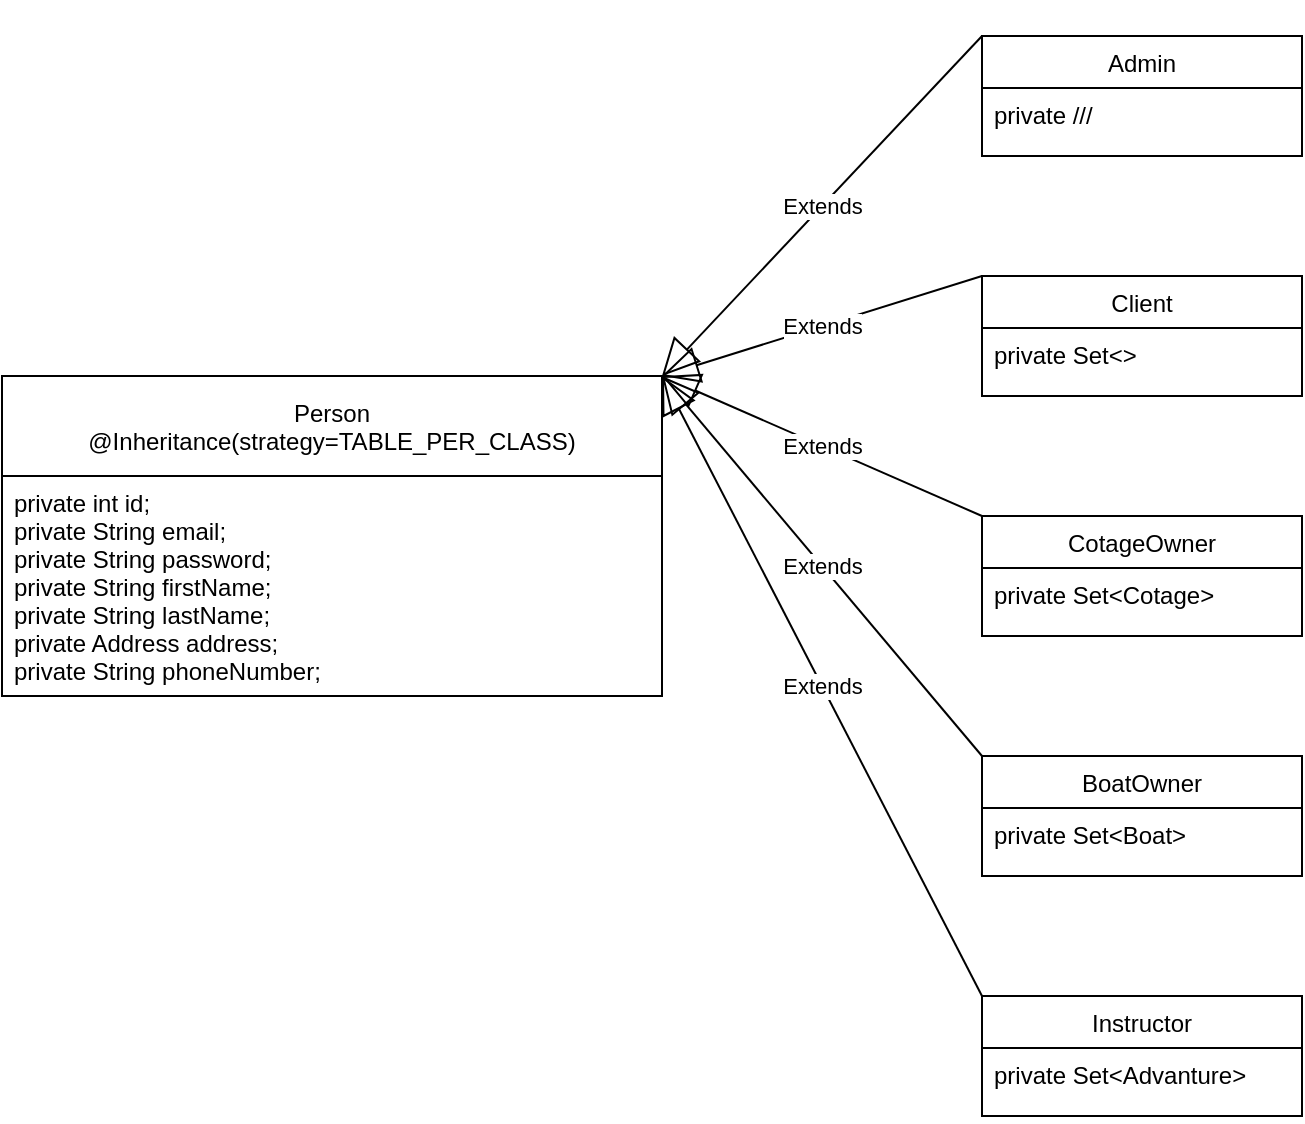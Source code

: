 <mxfile version="15.9.6" type="device"><diagram id="C5RBs43oDa-KdzZeNtuy" name="Page-1"><mxGraphModel dx="2012" dy="635" grid="1" gridSize="10" guides="1" tooltips="1" connect="1" arrows="1" fold="1" page="1" pageScale="1" pageWidth="827" pageHeight="1169" math="0" shadow="0"><root><mxCell id="WIyWlLk6GJQsqaUBKTNV-0"/><mxCell id="WIyWlLk6GJQsqaUBKTNV-1" parent="WIyWlLk6GJQsqaUBKTNV-0"/><mxCell id="pAqGVXhCf1VrrqXNUXRQ-24" value="Person&#10;@Inheritance(strategy=TABLE_PER_CLASS)" style="swimlane;fontStyle=0;childLayout=stackLayout;horizontal=1;startSize=50;fillColor=none;horizontalStack=0;resizeParent=1;resizeParentMax=0;resizeLast=0;collapsible=1;marginBottom=0;" parent="WIyWlLk6GJQsqaUBKTNV-1" vertex="1"><mxGeometry x="-90" y="210" width="330" height="160" as="geometry"/></mxCell><mxCell id="pAqGVXhCf1VrrqXNUXRQ-26" value="private int id;&#10;&#9;private String email;&#10;&#9;private String password;&#10;&#9;private String firstName;&#10;&#9;private String lastName;&#10;&#9;private Address address;&#10;&#9;private String phoneNumber;" style="text;strokeColor=none;fillColor=none;align=left;verticalAlign=top;spacingLeft=4;spacingRight=4;overflow=hidden;rotatable=0;points=[[0,0.5],[1,0.5]];portConstraint=eastwest;" parent="pAqGVXhCf1VrrqXNUXRQ-24" vertex="1"><mxGeometry y="50" width="330" height="110" as="geometry"/></mxCell><mxCell id="pAqGVXhCf1VrrqXNUXRQ-29" value="Admin" style="swimlane;fontStyle=0;childLayout=stackLayout;horizontal=1;startSize=26;fillColor=none;horizontalStack=0;resizeParent=1;resizeParentMax=0;resizeLast=0;collapsible=1;marginBottom=0;" parent="WIyWlLk6GJQsqaUBKTNV-1" vertex="1"><mxGeometry x="400" y="40" width="160" height="60" as="geometry"/></mxCell><mxCell id="pAqGVXhCf1VrrqXNUXRQ-30" value="private ///&#10;" style="text;strokeColor=none;fillColor=none;align=left;verticalAlign=top;spacingLeft=4;spacingRight=4;overflow=hidden;rotatable=0;points=[[0,0.5],[1,0.5]];portConstraint=eastwest;" parent="pAqGVXhCf1VrrqXNUXRQ-29" vertex="1"><mxGeometry y="26" width="160" height="34" as="geometry"/></mxCell><mxCell id="pAqGVXhCf1VrrqXNUXRQ-33" value="Extends" style="endArrow=block;endSize=16;endFill=0;html=1;rounded=0;exitX=0;exitY=0;exitDx=0;exitDy=0;entryX=1;entryY=0;entryDx=0;entryDy=0;" parent="WIyWlLk6GJQsqaUBKTNV-1" source="pAqGVXhCf1VrrqXNUXRQ-29" target="pAqGVXhCf1VrrqXNUXRQ-24" edge="1"><mxGeometry width="160" relative="1" as="geometry"><mxPoint x="370" y="50" as="sourcePoint"/><mxPoint x="270" y="180" as="targetPoint"/></mxGeometry></mxCell><mxCell id="pAqGVXhCf1VrrqXNUXRQ-34" value="Client" style="swimlane;fontStyle=0;childLayout=stackLayout;horizontal=1;startSize=26;fillColor=none;horizontalStack=0;resizeParent=1;resizeParentMax=0;resizeLast=0;collapsible=1;marginBottom=0;" parent="WIyWlLk6GJQsqaUBKTNV-1" vertex="1"><mxGeometry x="400" y="160" width="160" height="60" as="geometry"/></mxCell><mxCell id="pAqGVXhCf1VrrqXNUXRQ-35" value="private Set&lt;&gt;" style="text;strokeColor=none;fillColor=none;align=left;verticalAlign=top;spacingLeft=4;spacingRight=4;overflow=hidden;rotatable=0;points=[[0,0.5],[1,0.5]];portConstraint=eastwest;" parent="pAqGVXhCf1VrrqXNUXRQ-34" vertex="1"><mxGeometry y="26" width="160" height="34" as="geometry"/></mxCell><mxCell id="pAqGVXhCf1VrrqXNUXRQ-37" value="CotageOwner" style="swimlane;fontStyle=0;childLayout=stackLayout;horizontal=1;startSize=26;fillColor=none;horizontalStack=0;resizeParent=1;resizeParentMax=0;resizeLast=0;collapsible=1;marginBottom=0;" parent="WIyWlLk6GJQsqaUBKTNV-1" vertex="1"><mxGeometry x="400" y="280" width="160" height="60" as="geometry"/></mxCell><mxCell id="pAqGVXhCf1VrrqXNUXRQ-38" value="private Set&lt;Cotage&gt;" style="text;strokeColor=none;fillColor=none;align=left;verticalAlign=top;spacingLeft=4;spacingRight=4;overflow=hidden;rotatable=0;points=[[0,0.5],[1,0.5]];portConstraint=eastwest;" parent="pAqGVXhCf1VrrqXNUXRQ-37" vertex="1"><mxGeometry y="26" width="160" height="34" as="geometry"/></mxCell><mxCell id="pAqGVXhCf1VrrqXNUXRQ-39" value="BoatOwner" style="swimlane;fontStyle=0;childLayout=stackLayout;horizontal=1;startSize=26;fillColor=none;horizontalStack=0;resizeParent=1;resizeParentMax=0;resizeLast=0;collapsible=1;marginBottom=0;" parent="WIyWlLk6GJQsqaUBKTNV-1" vertex="1"><mxGeometry x="400" y="400" width="160" height="60" as="geometry"/></mxCell><mxCell id="pAqGVXhCf1VrrqXNUXRQ-40" value="private Set&lt;Boat&gt;" style="text;strokeColor=none;fillColor=none;align=left;verticalAlign=top;spacingLeft=4;spacingRight=4;overflow=hidden;rotatable=0;points=[[0,0.5],[1,0.5]];portConstraint=eastwest;" parent="pAqGVXhCf1VrrqXNUXRQ-39" vertex="1"><mxGeometry y="26" width="160" height="34" as="geometry"/></mxCell><mxCell id="pAqGVXhCf1VrrqXNUXRQ-41" value="Extends" style="endArrow=block;endSize=16;endFill=0;html=1;rounded=0;exitX=0;exitY=0;exitDx=0;exitDy=0;entryX=1;entryY=0;entryDx=0;entryDy=0;" parent="WIyWlLk6GJQsqaUBKTNV-1" source="pAqGVXhCf1VrrqXNUXRQ-34" target="pAqGVXhCf1VrrqXNUXRQ-24" edge="1"><mxGeometry width="160" relative="1" as="geometry"><mxPoint x="410.0" y="50" as="sourcePoint"/><mxPoint x="270" y="210" as="targetPoint"/></mxGeometry></mxCell><mxCell id="pAqGVXhCf1VrrqXNUXRQ-42" value="Extends" style="endArrow=block;endSize=16;endFill=0;html=1;rounded=0;exitX=0;exitY=0;exitDx=0;exitDy=0;entryX=1;entryY=0;entryDx=0;entryDy=0;" parent="WIyWlLk6GJQsqaUBKTNV-1" source="pAqGVXhCf1VrrqXNUXRQ-37" target="pAqGVXhCf1VrrqXNUXRQ-24" edge="1"><mxGeometry width="160" relative="1" as="geometry"><mxPoint x="420.0" y="60" as="sourcePoint"/><mxPoint x="260" y="200" as="targetPoint"/></mxGeometry></mxCell><mxCell id="pAqGVXhCf1VrrqXNUXRQ-43" value="Extends" style="endArrow=block;endSize=16;endFill=0;html=1;rounded=0;exitX=0;exitY=0;exitDx=0;exitDy=0;entryX=1;entryY=0;entryDx=0;entryDy=0;" parent="WIyWlLk6GJQsqaUBKTNV-1" source="pAqGVXhCf1VrrqXNUXRQ-39" target="pAqGVXhCf1VrrqXNUXRQ-24" edge="1"><mxGeometry width="160" relative="1" as="geometry"><mxPoint x="410.0" y="290" as="sourcePoint"/><mxPoint x="250" y="230" as="targetPoint"/></mxGeometry></mxCell><mxCell id="pAqGVXhCf1VrrqXNUXRQ-44" value="Instructor" style="swimlane;fontStyle=0;childLayout=stackLayout;horizontal=1;startSize=26;fillColor=none;horizontalStack=0;resizeParent=1;resizeParentMax=0;resizeLast=0;collapsible=1;marginBottom=0;" parent="WIyWlLk6GJQsqaUBKTNV-1" vertex="1"><mxGeometry x="400" y="520" width="160" height="60" as="geometry"/></mxCell><mxCell id="pAqGVXhCf1VrrqXNUXRQ-45" value="private Set&lt;Advanture&gt;" style="text;strokeColor=none;fillColor=none;align=left;verticalAlign=top;spacingLeft=4;spacingRight=4;overflow=hidden;rotatable=0;points=[[0,0.5],[1,0.5]];portConstraint=eastwest;" parent="pAqGVXhCf1VrrqXNUXRQ-44" vertex="1"><mxGeometry y="26" width="160" height="34" as="geometry"/></mxCell><mxCell id="pAqGVXhCf1VrrqXNUXRQ-46" value="Extends" style="endArrow=block;endSize=16;endFill=0;html=1;rounded=0;exitX=0;exitY=0;exitDx=0;exitDy=0;entryX=1;entryY=0;entryDx=0;entryDy=0;" parent="WIyWlLk6GJQsqaUBKTNV-1" source="pAqGVXhCf1VrrqXNUXRQ-44" target="pAqGVXhCf1VrrqXNUXRQ-24" edge="1"><mxGeometry width="160" relative="1" as="geometry"><mxPoint x="400" y="480" as="sourcePoint"/><mxPoint x="220" y="190" as="targetPoint"/></mxGeometry></mxCell></root></mxGraphModel></diagram></mxfile>